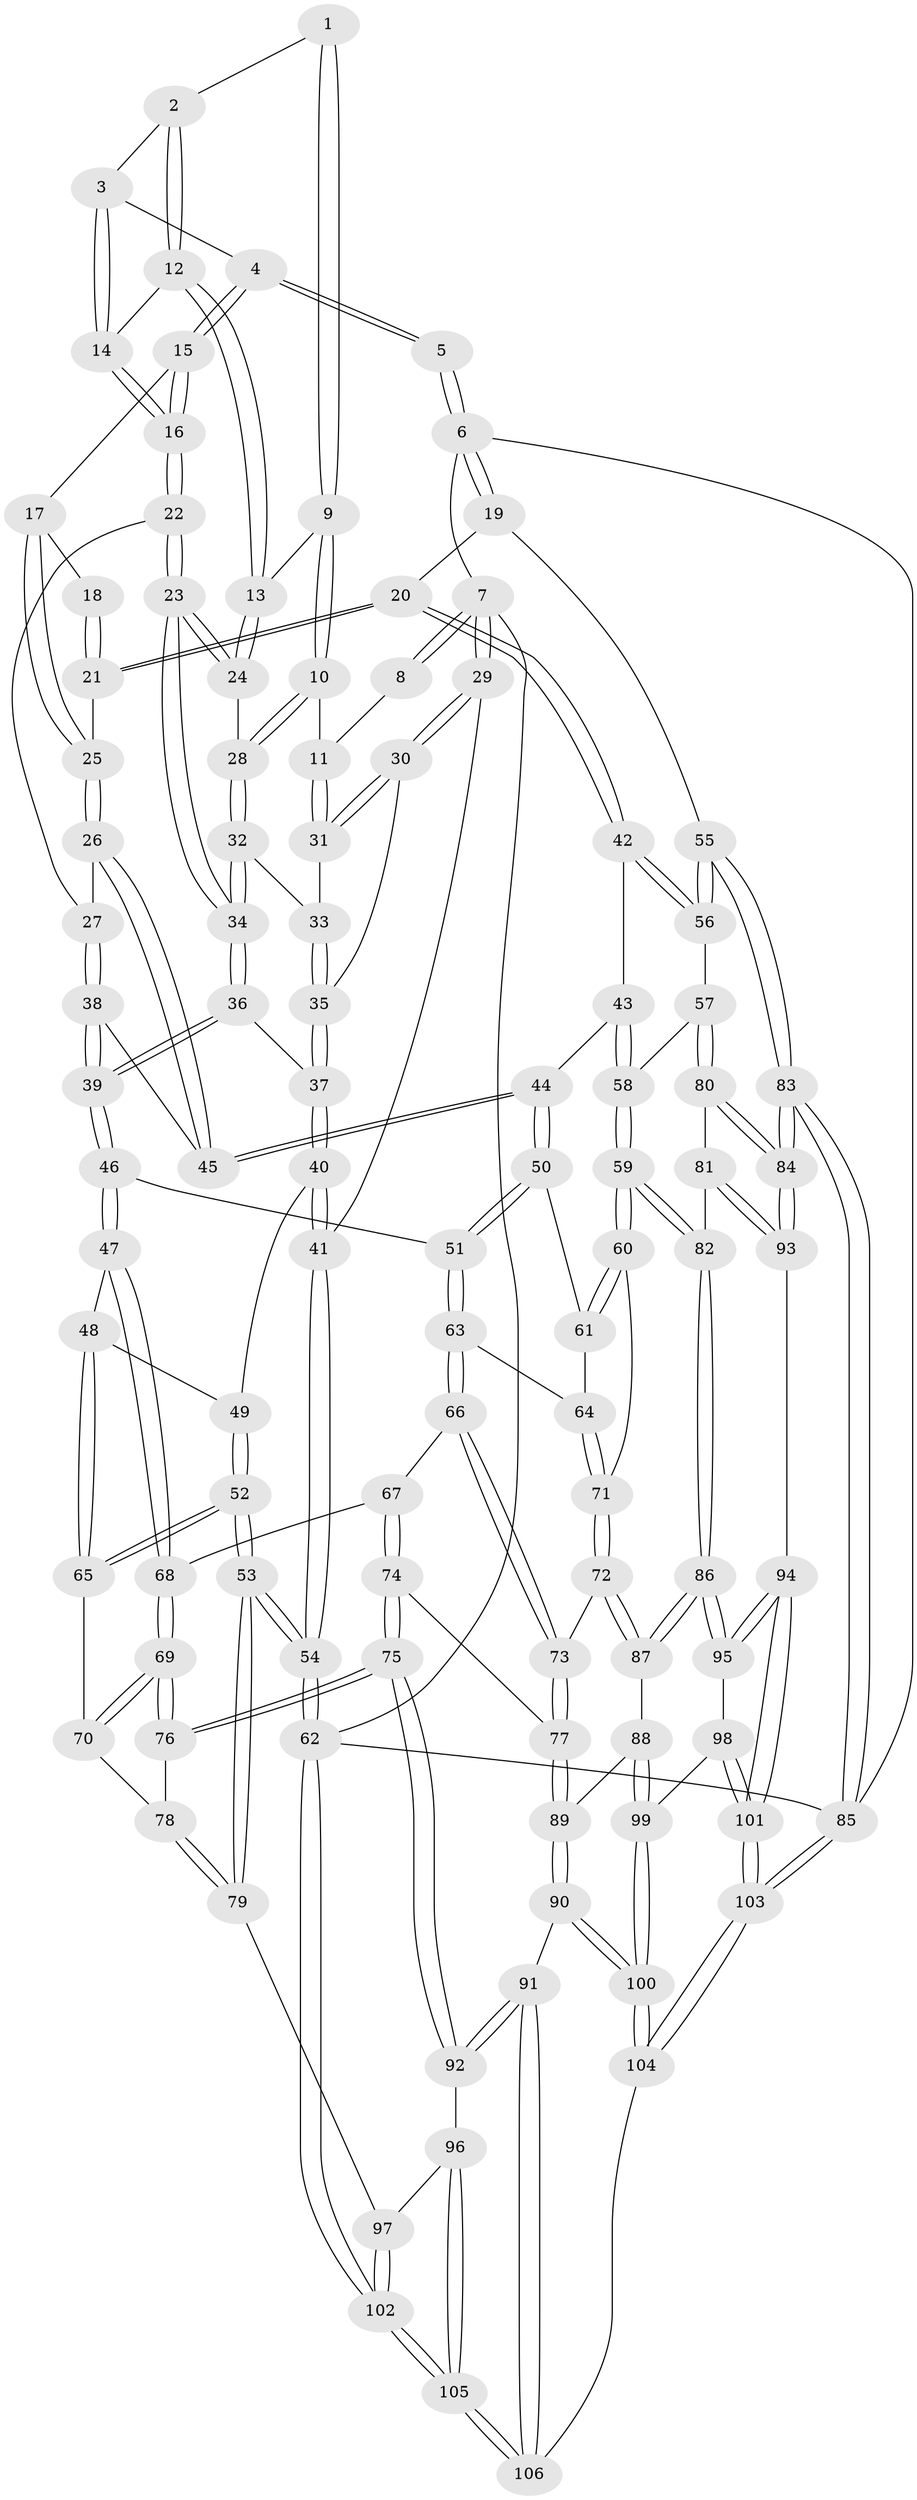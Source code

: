 // coarse degree distribution, {5: 0.3333333333333333, 8: 0.015873015873015872, 4: 0.3492063492063492, 3: 0.14285714285714285, 6: 0.15873015873015872}
// Generated by graph-tools (version 1.1) at 2025/21/03/04/25 18:21:05]
// undirected, 106 vertices, 262 edges
graph export_dot {
graph [start="1"]
  node [color=gray90,style=filled];
  1 [pos="+0.32675086126882646+0"];
  2 [pos="+0.5042606694975948+0"];
  3 [pos="+0.5415093941995929+0"];
  4 [pos="+0.5912344172791383+0"];
  5 [pos="+1+0"];
  6 [pos="+1+0"];
  7 [pos="+0+0"];
  8 [pos="+0.21544376130046408+0"];
  9 [pos="+0.34278142840935516+0.04659831995535758"];
  10 [pos="+0.2675133035846573+0.11645646983144083"];
  11 [pos="+0.20326201935034485+0.08819273923100686"];
  12 [pos="+0.43728282070146973+0.05624221104479843"];
  13 [pos="+0.3963044148886135+0.11067182362435161"];
  14 [pos="+0.5058316445377016+0.10560715388575057"];
  15 [pos="+0.6545910103773982+0.032277335366481946"];
  16 [pos="+0.5146152786606111+0.16529406677474034"];
  17 [pos="+0.6795754969823801+0.064666173362529"];
  18 [pos="+0.8368765820306088+0"];
  19 [pos="+1+0.17794727760253912"];
  20 [pos="+0.9924851786601626+0.23921996930942244"];
  21 [pos="+0.7676333789158459+0.18117840253278208"];
  22 [pos="+0.5090045320227324+0.1823435951203237"];
  23 [pos="+0.4507797518603939+0.20173549836626062"];
  24 [pos="+0.4033447778433856+0.1584444268836748"];
  25 [pos="+0.7588328947715589+0.1816469038942928"];
  26 [pos="+0.7470773103257704+0.19237571009425605"];
  27 [pos="+0.5428551497215313+0.20085345389364037"];
  28 [pos="+0.29811239963148206+0.16318734901354903"];
  29 [pos="+0+0.23035928749337284"];
  30 [pos="+0.0946642310959261+0.16215398380880025"];
  31 [pos="+0.16432960011590658+0.12171860335771212"];
  32 [pos="+0.27831485844810555+0.2078294249653138"];
  33 [pos="+0.2585376942525056+0.22228560533205396"];
  34 [pos="+0.4072059120946353+0.31430753254913274"];
  35 [pos="+0.2386291296395579+0.24732755700332"];
  36 [pos="+0.4042084202568983+0.33960275637359844"];
  37 [pos="+0.2300164134930236+0.31607817935709037"];
  38 [pos="+0.6016279528757325+0.369669371797295"];
  39 [pos="+0.44069200805928344+0.4324491721034501"];
  40 [pos="+0.14974862541482664+0.3787042347404931"];
  41 [pos="+0+0.23431671592737224"];
  42 [pos="+0.8487099746941587+0.4430027724962302"];
  43 [pos="+0.7988710140678774+0.45248809530811074"];
  44 [pos="+0.7233203359350048+0.4470186764778288"];
  45 [pos="+0.6681733688731418+0.37408216380933895"];
  46 [pos="+0.4320591075257547+0.46095613424346066"];
  47 [pos="+0.3863895694104229+0.49449823696772677"];
  48 [pos="+0.3008861433377799+0.49331337269963943"];
  49 [pos="+0.16890427680588427+0.41922800697708945"];
  50 [pos="+0.706025731583992+0.4822003620960751"];
  51 [pos="+0.5089017693422836+0.5341369591108461"];
  52 [pos="+0.10068566655899296+0.5996372469417962"];
  53 [pos="+0+0.7177316398886258"];
  54 [pos="+0+0.7201094990999206"];
  55 [pos="+1+0.5155480526678726"];
  56 [pos="+0.9212726480172211+0.5403278194688034"];
  57 [pos="+0.8981390213990056+0.619226505575922"];
  58 [pos="+0.8049669641106827+0.6157386033417762"];
  59 [pos="+0.7198654890587552+0.6622978740091547"];
  60 [pos="+0.7017278118664214+0.651249956421887"];
  61 [pos="+0.7005044954163338+0.5117588786947433"];
  62 [pos="+0+1"];
  63 [pos="+0.5316986122890183+0.573184652328501"];
  64 [pos="+0.557006913780732+0.5847498047349798"];
  65 [pos="+0.20091448240813325+0.6141608849253782"];
  66 [pos="+0.5177744741662449+0.614875742253242"];
  67 [pos="+0.46955138308863253+0.6583149332224335"];
  68 [pos="+0.3736917356308371+0.5856402035425626"];
  69 [pos="+0.32115189206726696+0.7305559341442536"];
  70 [pos="+0.212362207126348+0.6274202502737883"];
  71 [pos="+0.65175187090663+0.6593619861067941"];
  72 [pos="+0.6150827101674476+0.6987257520602707"];
  73 [pos="+0.5385554667761571+0.7080847111620032"];
  74 [pos="+0.4564475168399796+0.720132237262835"];
  75 [pos="+0.3276274371907933+0.7536801833802049"];
  76 [pos="+0.32294759742190526+0.7420423536768143"];
  77 [pos="+0.5076209693934007+0.7343776334654443"];
  78 [pos="+0.16843831200221654+0.7258797906407934"];
  79 [pos="+0+0.7456272723353189"];
  80 [pos="+0.9065272729192683+0.6402486381219881"];
  81 [pos="+0.8117281202867908+0.7361074663689692"];
  82 [pos="+0.7530114639222398+0.7292002061765517"];
  83 [pos="+1+0.8116001996330712"];
  84 [pos="+1+0.7925379562778236"];
  85 [pos="+1+1"];
  86 [pos="+0.7280465704498846+0.8035377749117353"];
  87 [pos="+0.6130243281132993+0.792442578276305"];
  88 [pos="+0.5843400400661088+0.8192141463140739"];
  89 [pos="+0.5413232080673636+0.8355790681504208"];
  90 [pos="+0.512776503939088+0.88000910854815"];
  91 [pos="+0.4162643817271698+0.885290164806167"];
  92 [pos="+0.32109516308097813+0.8273823851860612"];
  93 [pos="+0.9381210613854738+0.8304432426816506"];
  94 [pos="+0.8766216008990013+0.8852247490109042"];
  95 [pos="+0.737332044761658+0.8475702171613433"];
  96 [pos="+0.2935837309220965+0.8485070148065871"];
  97 [pos="+0.21081639549593528+0.8706936312735688"];
  98 [pos="+0.7021800154701597+0.903022023523028"];
  99 [pos="+0.6925465573250256+0.9073339688657356"];
  100 [pos="+0.5972304248440339+0.9973404958090469"];
  101 [pos="+0.8413720033051775+1"];
  102 [pos="+0+1"];
  103 [pos="+0.8731040739993258+1"];
  104 [pos="+0.5933346882487958+1"];
  105 [pos="+0.30383019042832576+1"];
  106 [pos="+0.4131347026205346+1"];
  1 -- 2;
  1 -- 9;
  1 -- 9;
  2 -- 3;
  2 -- 12;
  2 -- 12;
  3 -- 4;
  3 -- 14;
  3 -- 14;
  4 -- 5;
  4 -- 5;
  4 -- 15;
  4 -- 15;
  5 -- 6;
  5 -- 6;
  6 -- 7;
  6 -- 19;
  6 -- 19;
  6 -- 85;
  7 -- 8;
  7 -- 8;
  7 -- 29;
  7 -- 29;
  7 -- 62;
  8 -- 11;
  9 -- 10;
  9 -- 10;
  9 -- 13;
  10 -- 11;
  10 -- 28;
  10 -- 28;
  11 -- 31;
  11 -- 31;
  12 -- 13;
  12 -- 13;
  12 -- 14;
  13 -- 24;
  13 -- 24;
  14 -- 16;
  14 -- 16;
  15 -- 16;
  15 -- 16;
  15 -- 17;
  16 -- 22;
  16 -- 22;
  17 -- 18;
  17 -- 25;
  17 -- 25;
  18 -- 21;
  18 -- 21;
  19 -- 20;
  19 -- 55;
  20 -- 21;
  20 -- 21;
  20 -- 42;
  20 -- 42;
  21 -- 25;
  22 -- 23;
  22 -- 23;
  22 -- 27;
  23 -- 24;
  23 -- 24;
  23 -- 34;
  23 -- 34;
  24 -- 28;
  25 -- 26;
  25 -- 26;
  26 -- 27;
  26 -- 45;
  26 -- 45;
  27 -- 38;
  27 -- 38;
  28 -- 32;
  28 -- 32;
  29 -- 30;
  29 -- 30;
  29 -- 41;
  30 -- 31;
  30 -- 31;
  30 -- 35;
  31 -- 33;
  32 -- 33;
  32 -- 34;
  32 -- 34;
  33 -- 35;
  33 -- 35;
  34 -- 36;
  34 -- 36;
  35 -- 37;
  35 -- 37;
  36 -- 37;
  36 -- 39;
  36 -- 39;
  37 -- 40;
  37 -- 40;
  38 -- 39;
  38 -- 39;
  38 -- 45;
  39 -- 46;
  39 -- 46;
  40 -- 41;
  40 -- 41;
  40 -- 49;
  41 -- 54;
  41 -- 54;
  42 -- 43;
  42 -- 56;
  42 -- 56;
  43 -- 44;
  43 -- 58;
  43 -- 58;
  44 -- 45;
  44 -- 45;
  44 -- 50;
  44 -- 50;
  46 -- 47;
  46 -- 47;
  46 -- 51;
  47 -- 48;
  47 -- 68;
  47 -- 68;
  48 -- 49;
  48 -- 65;
  48 -- 65;
  49 -- 52;
  49 -- 52;
  50 -- 51;
  50 -- 51;
  50 -- 61;
  51 -- 63;
  51 -- 63;
  52 -- 53;
  52 -- 53;
  52 -- 65;
  52 -- 65;
  53 -- 54;
  53 -- 54;
  53 -- 79;
  53 -- 79;
  54 -- 62;
  54 -- 62;
  55 -- 56;
  55 -- 56;
  55 -- 83;
  55 -- 83;
  56 -- 57;
  57 -- 58;
  57 -- 80;
  57 -- 80;
  58 -- 59;
  58 -- 59;
  59 -- 60;
  59 -- 60;
  59 -- 82;
  59 -- 82;
  60 -- 61;
  60 -- 61;
  60 -- 71;
  61 -- 64;
  62 -- 102;
  62 -- 102;
  62 -- 85;
  63 -- 64;
  63 -- 66;
  63 -- 66;
  64 -- 71;
  64 -- 71;
  65 -- 70;
  66 -- 67;
  66 -- 73;
  66 -- 73;
  67 -- 68;
  67 -- 74;
  67 -- 74;
  68 -- 69;
  68 -- 69;
  69 -- 70;
  69 -- 70;
  69 -- 76;
  69 -- 76;
  70 -- 78;
  71 -- 72;
  71 -- 72;
  72 -- 73;
  72 -- 87;
  72 -- 87;
  73 -- 77;
  73 -- 77;
  74 -- 75;
  74 -- 75;
  74 -- 77;
  75 -- 76;
  75 -- 76;
  75 -- 92;
  75 -- 92;
  76 -- 78;
  77 -- 89;
  77 -- 89;
  78 -- 79;
  78 -- 79;
  79 -- 97;
  80 -- 81;
  80 -- 84;
  80 -- 84;
  81 -- 82;
  81 -- 93;
  81 -- 93;
  82 -- 86;
  82 -- 86;
  83 -- 84;
  83 -- 84;
  83 -- 85;
  83 -- 85;
  84 -- 93;
  84 -- 93;
  85 -- 103;
  85 -- 103;
  86 -- 87;
  86 -- 87;
  86 -- 95;
  86 -- 95;
  87 -- 88;
  88 -- 89;
  88 -- 99;
  88 -- 99;
  89 -- 90;
  89 -- 90;
  90 -- 91;
  90 -- 100;
  90 -- 100;
  91 -- 92;
  91 -- 92;
  91 -- 106;
  91 -- 106;
  92 -- 96;
  93 -- 94;
  94 -- 95;
  94 -- 95;
  94 -- 101;
  94 -- 101;
  95 -- 98;
  96 -- 97;
  96 -- 105;
  96 -- 105;
  97 -- 102;
  97 -- 102;
  98 -- 99;
  98 -- 101;
  98 -- 101;
  99 -- 100;
  99 -- 100;
  100 -- 104;
  100 -- 104;
  101 -- 103;
  101 -- 103;
  102 -- 105;
  102 -- 105;
  103 -- 104;
  103 -- 104;
  104 -- 106;
  105 -- 106;
  105 -- 106;
}
